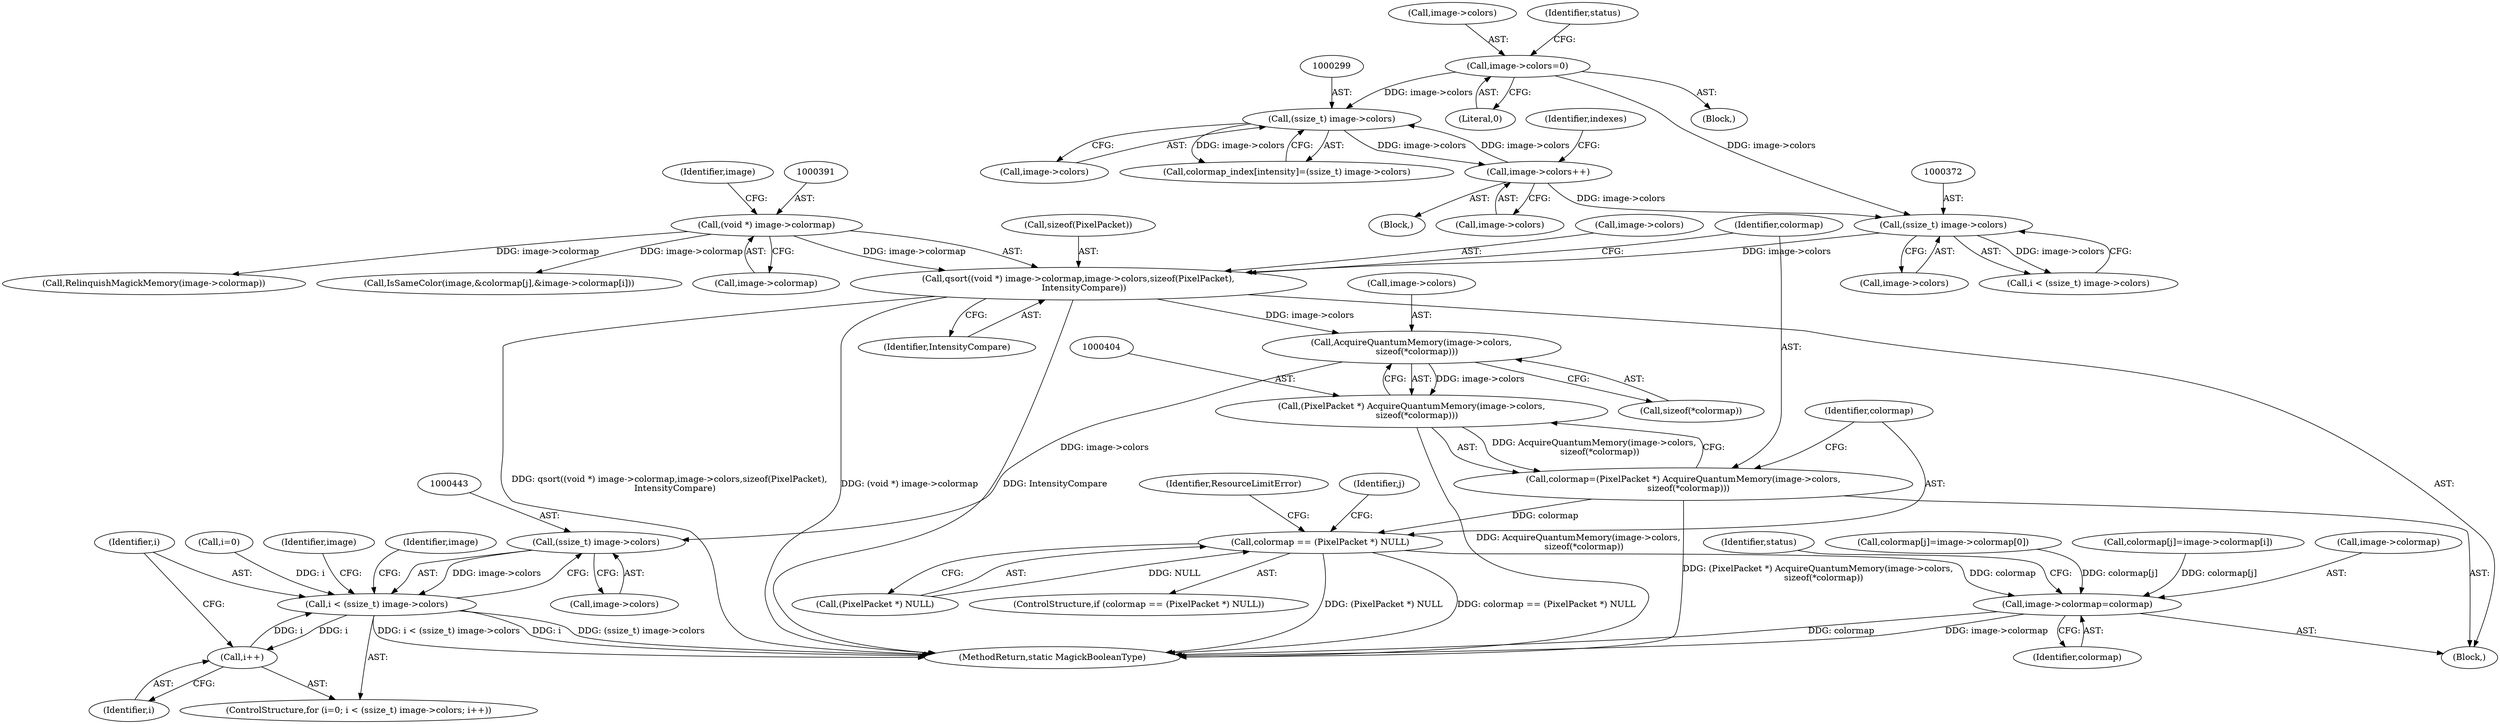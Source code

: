 digraph "0_ImageMagick_db1ffb6cf44bcfe5c4d5fcf9d9109ded5617387f_1@pointer" {
"1000389" [label="(Call,qsort((void *) image->colormap,image->colors,sizeof(PixelPacket),\n    IntensityCompare))"];
"1000390" [label="(Call,(void *) image->colormap)"];
"1000371" [label="(Call,(ssize_t) image->colors)"];
"1000193" [label="(Call,image->colors=0)"];
"1000339" [label="(Call,image->colors++)"];
"1000298" [label="(Call,(ssize_t) image->colors)"];
"1000405" [label="(Call,AcquireQuantumMemory(image->colors,\n    sizeof(*colormap)))"];
"1000403" [label="(Call,(PixelPacket *) AcquireQuantumMemory(image->colors,\n    sizeof(*colormap)))"];
"1000401" [label="(Call,colormap=(PixelPacket *) AcquireQuantumMemory(image->colors,\n    sizeof(*colormap)))"];
"1000413" [label="(Call,colormap == (PixelPacket *) NULL)"];
"1000509" [label="(Call,image->colormap=colormap)"];
"1000442" [label="(Call,(ssize_t) image->colors)"];
"1000440" [label="(Call,i < (ssize_t) image->colors)"];
"1000447" [label="(Call,i++)"];
"1000300" [label="(Call,image->colors)"];
"1000389" [label="(Call,qsort((void *) image->colormap,image->colors,sizeof(PixelPacket),\n    IntensityCompare))"];
"1000392" [label="(Call,image->colormap)"];
"1000197" [label="(Literal,0)"];
"1000441" [label="(Identifier,i)"];
"1000345" [label="(Identifier,indexes)"];
"1000401" [label="(Call,colormap=(PixelPacket *) AcquireQuantumMemory(image->colors,\n    sizeof(*colormap)))"];
"1000373" [label="(Call,image->colors)"];
"1000505" [label="(Call,RelinquishMagickMemory(image->colormap))"];
"1000395" [label="(Call,image->colors)"];
"1000436" [label="(ControlStructure,for (i=0; i < (ssize_t) image->colors; i++))"];
"1000403" [label="(Call,(PixelPacket *) AcquireQuantumMemory(image->colors,\n    sizeof(*colormap)))"];
"1000513" [label="(Identifier,colormap)"];
"1000415" [label="(Call,(PixelPacket *) NULL)"];
"1000452" [label="(Call,IsSameColor(image,&colormap[j],&image->colormap[i]))"];
"1000194" [label="(Call,image->colors)"];
"1000414" [label="(Identifier,colormap)"];
"1000437" [label="(Call,i=0)"];
"1000293" [label="(Block,)"];
"1000448" [label="(Identifier,i)"];
"1000444" [label="(Call,image->colors)"];
"1000398" [label="(Call,sizeof(PixelPacket))"];
"1000442" [label="(Call,(ssize_t) image->colors)"];
"1000419" [label="(Identifier,ResourceLimitError)"];
"1000509" [label="(Call,image->colormap=colormap)"];
"1000294" [label="(Call,colormap_index[intensity]=(ssize_t) image->colors)"];
"1000425" [label="(Identifier,j)"];
"1000427" [label="(Call,colormap[j]=image->colormap[0])"];
"1000468" [label="(Call,colormap[j]=image->colormap[i])"];
"1000447" [label="(Call,i++)"];
"1000369" [label="(Call,i < (ssize_t) image->colors)"];
"1000193" [label="(Call,image->colors=0)"];
"1000400" [label="(Identifier,IntensityCompare)"];
"1000413" [label="(Call,colormap == (PixelPacket *) NULL)"];
"1000199" [label="(Identifier,status)"];
"1000440" [label="(Call,i < (ssize_t) image->colors)"];
"1000640" [label="(MethodReturn,static MagickBooleanType)"];
"1000339" [label="(Call,image->colors++)"];
"1000453" [label="(Identifier,image)"];
"1000406" [label="(Call,image->colors)"];
"1000492" [label="(Identifier,image)"];
"1000396" [label="(Identifier,image)"];
"1000510" [label="(Call,image->colormap)"];
"1000340" [label="(Call,image->colors)"];
"1000402" [label="(Identifier,colormap)"];
"1000412" [label="(ControlStructure,if (colormap == (PixelPacket *) NULL))"];
"1000102" [label="(Block,)"];
"1000161" [label="(Block,)"];
"1000515" [label="(Identifier,status)"];
"1000409" [label="(Call,sizeof(*colormap))"];
"1000405" [label="(Call,AcquireQuantumMemory(image->colors,\n    sizeof(*colormap)))"];
"1000390" [label="(Call,(void *) image->colormap)"];
"1000298" [label="(Call,(ssize_t) image->colors)"];
"1000371" [label="(Call,(ssize_t) image->colors)"];
"1000389" -> "1000102"  [label="AST: "];
"1000389" -> "1000400"  [label="CFG: "];
"1000390" -> "1000389"  [label="AST: "];
"1000395" -> "1000389"  [label="AST: "];
"1000398" -> "1000389"  [label="AST: "];
"1000400" -> "1000389"  [label="AST: "];
"1000402" -> "1000389"  [label="CFG: "];
"1000389" -> "1000640"  [label="DDG: qsort((void *) image->colormap,image->colors,sizeof(PixelPacket),\n    IntensityCompare)"];
"1000389" -> "1000640"  [label="DDG: IntensityCompare"];
"1000389" -> "1000640"  [label="DDG: (void *) image->colormap"];
"1000390" -> "1000389"  [label="DDG: image->colormap"];
"1000371" -> "1000389"  [label="DDG: image->colors"];
"1000389" -> "1000405"  [label="DDG: image->colors"];
"1000390" -> "1000392"  [label="CFG: "];
"1000391" -> "1000390"  [label="AST: "];
"1000392" -> "1000390"  [label="AST: "];
"1000396" -> "1000390"  [label="CFG: "];
"1000390" -> "1000452"  [label="DDG: image->colormap"];
"1000390" -> "1000505"  [label="DDG: image->colormap"];
"1000371" -> "1000369"  [label="AST: "];
"1000371" -> "1000373"  [label="CFG: "];
"1000372" -> "1000371"  [label="AST: "];
"1000373" -> "1000371"  [label="AST: "];
"1000369" -> "1000371"  [label="CFG: "];
"1000371" -> "1000369"  [label="DDG: image->colors"];
"1000193" -> "1000371"  [label="DDG: image->colors"];
"1000339" -> "1000371"  [label="DDG: image->colors"];
"1000193" -> "1000161"  [label="AST: "];
"1000193" -> "1000197"  [label="CFG: "];
"1000194" -> "1000193"  [label="AST: "];
"1000197" -> "1000193"  [label="AST: "];
"1000199" -> "1000193"  [label="CFG: "];
"1000193" -> "1000298"  [label="DDG: image->colors"];
"1000339" -> "1000293"  [label="AST: "];
"1000339" -> "1000340"  [label="CFG: "];
"1000340" -> "1000339"  [label="AST: "];
"1000345" -> "1000339"  [label="CFG: "];
"1000339" -> "1000298"  [label="DDG: image->colors"];
"1000298" -> "1000339"  [label="DDG: image->colors"];
"1000298" -> "1000294"  [label="AST: "];
"1000298" -> "1000300"  [label="CFG: "];
"1000299" -> "1000298"  [label="AST: "];
"1000300" -> "1000298"  [label="AST: "];
"1000294" -> "1000298"  [label="CFG: "];
"1000298" -> "1000294"  [label="DDG: image->colors"];
"1000405" -> "1000403"  [label="AST: "];
"1000405" -> "1000409"  [label="CFG: "];
"1000406" -> "1000405"  [label="AST: "];
"1000409" -> "1000405"  [label="AST: "];
"1000403" -> "1000405"  [label="CFG: "];
"1000405" -> "1000403"  [label="DDG: image->colors"];
"1000405" -> "1000442"  [label="DDG: image->colors"];
"1000403" -> "1000401"  [label="AST: "];
"1000404" -> "1000403"  [label="AST: "];
"1000401" -> "1000403"  [label="CFG: "];
"1000403" -> "1000640"  [label="DDG: AcquireQuantumMemory(image->colors,\n    sizeof(*colormap))"];
"1000403" -> "1000401"  [label="DDG: AcquireQuantumMemory(image->colors,\n    sizeof(*colormap))"];
"1000401" -> "1000102"  [label="AST: "];
"1000402" -> "1000401"  [label="AST: "];
"1000414" -> "1000401"  [label="CFG: "];
"1000401" -> "1000640"  [label="DDG: (PixelPacket *) AcquireQuantumMemory(image->colors,\n    sizeof(*colormap))"];
"1000401" -> "1000413"  [label="DDG: colormap"];
"1000413" -> "1000412"  [label="AST: "];
"1000413" -> "1000415"  [label="CFG: "];
"1000414" -> "1000413"  [label="AST: "];
"1000415" -> "1000413"  [label="AST: "];
"1000419" -> "1000413"  [label="CFG: "];
"1000425" -> "1000413"  [label="CFG: "];
"1000413" -> "1000640"  [label="DDG: colormap == (PixelPacket *) NULL"];
"1000413" -> "1000640"  [label="DDG: (PixelPacket *) NULL"];
"1000415" -> "1000413"  [label="DDG: NULL"];
"1000413" -> "1000509"  [label="DDG: colormap"];
"1000509" -> "1000102"  [label="AST: "];
"1000509" -> "1000513"  [label="CFG: "];
"1000510" -> "1000509"  [label="AST: "];
"1000513" -> "1000509"  [label="AST: "];
"1000515" -> "1000509"  [label="CFG: "];
"1000509" -> "1000640"  [label="DDG: colormap"];
"1000509" -> "1000640"  [label="DDG: image->colormap"];
"1000427" -> "1000509"  [label="DDG: colormap[j]"];
"1000468" -> "1000509"  [label="DDG: colormap[j]"];
"1000442" -> "1000440"  [label="AST: "];
"1000442" -> "1000444"  [label="CFG: "];
"1000443" -> "1000442"  [label="AST: "];
"1000444" -> "1000442"  [label="AST: "];
"1000440" -> "1000442"  [label="CFG: "];
"1000442" -> "1000440"  [label="DDG: image->colors"];
"1000440" -> "1000436"  [label="AST: "];
"1000441" -> "1000440"  [label="AST: "];
"1000453" -> "1000440"  [label="CFG: "];
"1000492" -> "1000440"  [label="CFG: "];
"1000440" -> "1000640"  [label="DDG: (ssize_t) image->colors"];
"1000440" -> "1000640"  [label="DDG: i < (ssize_t) image->colors"];
"1000440" -> "1000640"  [label="DDG: i"];
"1000437" -> "1000440"  [label="DDG: i"];
"1000447" -> "1000440"  [label="DDG: i"];
"1000440" -> "1000447"  [label="DDG: i"];
"1000447" -> "1000436"  [label="AST: "];
"1000447" -> "1000448"  [label="CFG: "];
"1000448" -> "1000447"  [label="AST: "];
"1000441" -> "1000447"  [label="CFG: "];
}
